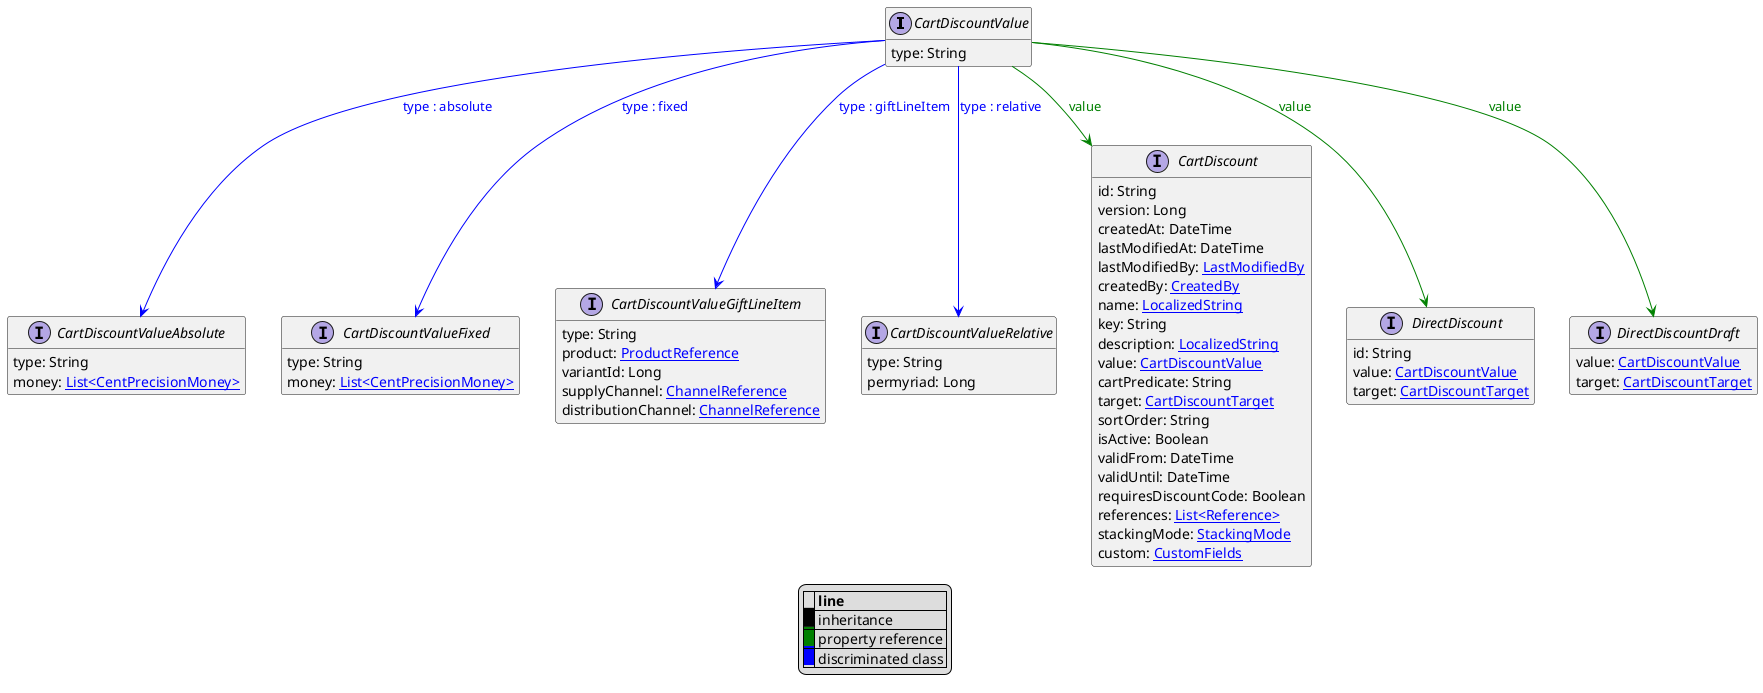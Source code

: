 @startuml

hide empty fields
hide empty methods
legend
|= |= line |
|<back:black>   </back>| inheritance |
|<back:green>   </back>| property reference |
|<back:blue>   </back>| discriminated class |
endlegend
interface CartDiscountValue [[CartDiscountValue.svg]]  {
    type: String
}


interface CartDiscountValueAbsolute [[CartDiscountValueAbsolute.svg]]  {
    type: String
    money: [[CentPrecisionMoney.svg List<CentPrecisionMoney>]]
}
interface CartDiscountValueFixed [[CartDiscountValueFixed.svg]]  {
    type: String
    money: [[CentPrecisionMoney.svg List<CentPrecisionMoney>]]
}
interface CartDiscountValueGiftLineItem [[CartDiscountValueGiftLineItem.svg]]  {
    type: String
    product: [[ProductReference.svg ProductReference]]
    variantId: Long
    supplyChannel: [[ChannelReference.svg ChannelReference]]
    distributionChannel: [[ChannelReference.svg ChannelReference]]
}
interface CartDiscountValueRelative [[CartDiscountValueRelative.svg]]  {
    type: String
    permyriad: Long
}
interface CartDiscount [[CartDiscount.svg]]  {
    id: String
    version: Long
    createdAt: DateTime
    lastModifiedAt: DateTime
    lastModifiedBy: [[LastModifiedBy.svg LastModifiedBy]]
    createdBy: [[CreatedBy.svg CreatedBy]]
    name: [[LocalizedString.svg LocalizedString]]
    key: String
    description: [[LocalizedString.svg LocalizedString]]
    value: [[CartDiscountValue.svg CartDiscountValue]]
    cartPredicate: String
    target: [[CartDiscountTarget.svg CartDiscountTarget]]
    sortOrder: String
    isActive: Boolean
    validFrom: DateTime
    validUntil: DateTime
    requiresDiscountCode: Boolean
    references: [[Reference.svg List<Reference>]]
    stackingMode: [[StackingMode.svg StackingMode]]
    custom: [[CustomFields.svg CustomFields]]
}
interface DirectDiscount [[DirectDiscount.svg]]  {
    id: String
    value: [[CartDiscountValue.svg CartDiscountValue]]
    target: [[CartDiscountTarget.svg CartDiscountTarget]]
}
interface DirectDiscountDraft [[DirectDiscountDraft.svg]]  {
    value: [[CartDiscountValue.svg CartDiscountValue]]
    target: [[CartDiscountTarget.svg CartDiscountTarget]]
}
CartDiscountValue --> CartDiscountValueAbsolute #blue;text:blue : "type : absolute"
CartDiscountValue --> CartDiscountValueFixed #blue;text:blue : "type : fixed"
CartDiscountValue --> CartDiscountValueGiftLineItem #blue;text:blue : "type : giftLineItem"
CartDiscountValue --> CartDiscountValueRelative #blue;text:blue : "type : relative"
CartDiscountValue --> CartDiscount #green;text:green : "value"
CartDiscountValue --> DirectDiscount #green;text:green : "value"
CartDiscountValue --> DirectDiscountDraft #green;text:green : "value"
@enduml
